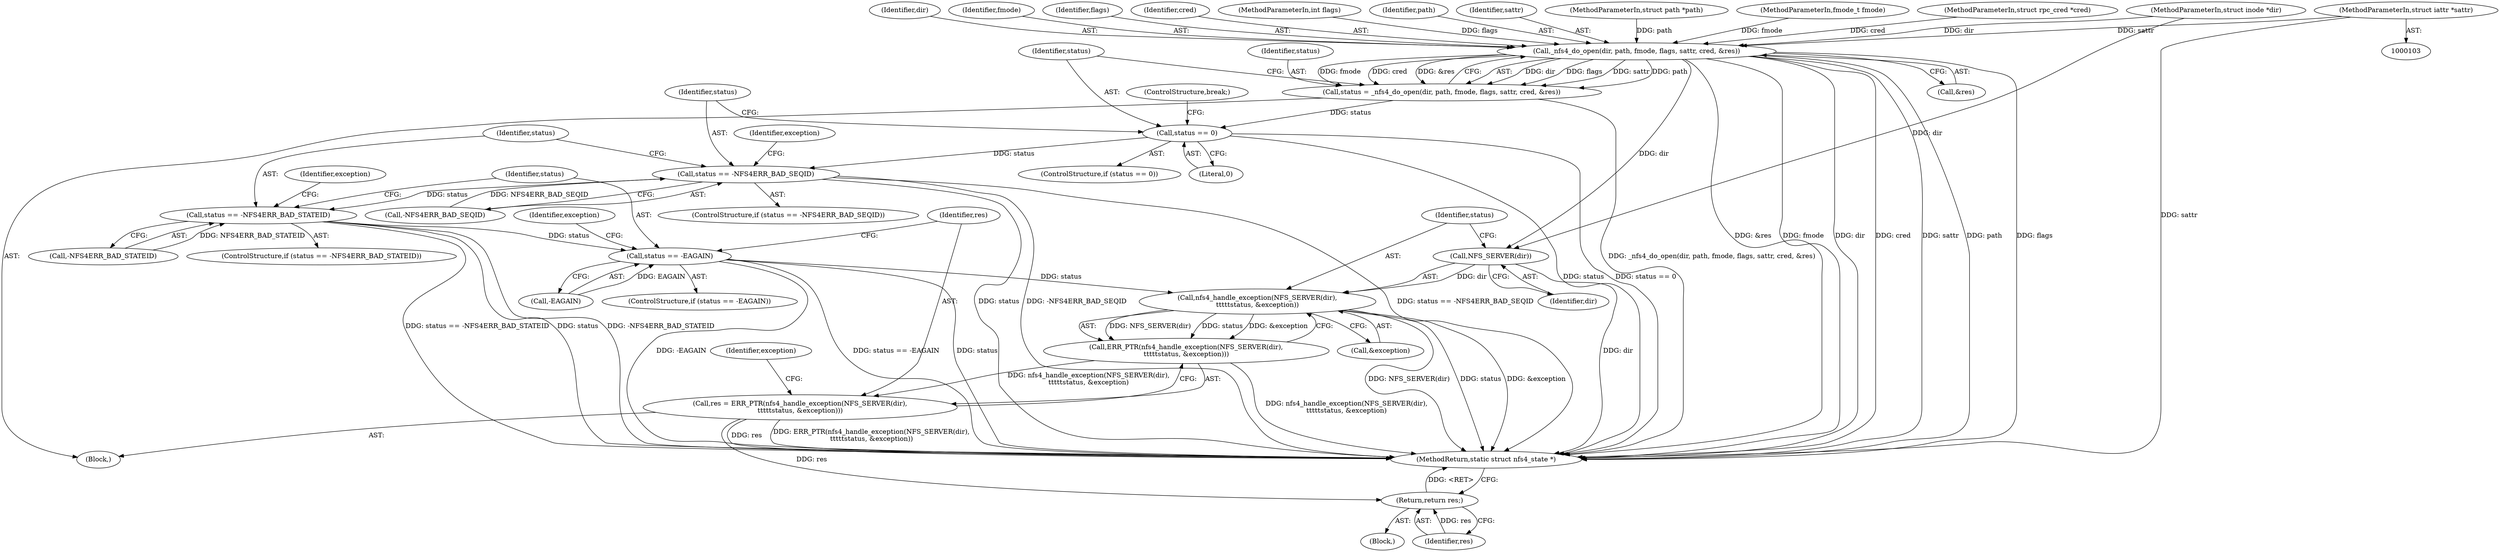digraph "0_linux_dc0b027dfadfcb8a5504f7d8052754bf8d501ab9_9@pointer" {
"1000108" [label="(MethodParameterIn,struct iattr *sattr)"];
"1000118" [label="(Call,_nfs4_do_open(dir, path, fmode, flags, sattr, cred, &res))"];
"1000116" [label="(Call,status = _nfs4_do_open(dir, path, fmode, flags, sattr, cred, &res))"];
"1000128" [label="(Call,status == 0)"];
"1000133" [label="(Call,status == -NFS4ERR_BAD_SEQID)"];
"1000145" [label="(Call,status == -NFS4ERR_BAD_STATEID)"];
"1000157" [label="(Call,status == -EAGAIN)"];
"1000171" [label="(Call,nfs4_handle_exception(NFS_SERVER(dir),\n\t\t\t\t\tstatus, &exception))"];
"1000170" [label="(Call,ERR_PTR(nfs4_handle_exception(NFS_SERVER(dir),\n\t\t\t\t\tstatus, &exception)))"];
"1000168" [label="(Call,res = ERR_PTR(nfs4_handle_exception(NFS_SERVER(dir),\n\t\t\t\t\tstatus, &exception)))"];
"1000180" [label="(Return,return res;)"];
"1000172" [label="(Call,NFS_SERVER(dir))"];
"1000104" [label="(MethodParameterIn,struct inode *dir)"];
"1000133" [label="(Call,status == -NFS4ERR_BAD_SEQID)"];
"1000140" [label="(Identifier,exception)"];
"1000125" [label="(Call,&res)"];
"1000110" [label="(Block,)"];
"1000129" [label="(Identifier,status)"];
"1000116" [label="(Call,status = _nfs4_do_open(dir, path, fmode, flags, sattr, cred, &res))"];
"1000117" [label="(Identifier,status)"];
"1000109" [label="(MethodParameterIn,struct rpc_cred *cred)"];
"1000172" [label="(Call,NFS_SERVER(dir))"];
"1000159" [label="(Call,-EAGAIN)"];
"1000181" [label="(Identifier,res)"];
"1000170" [label="(Call,ERR_PTR(nfs4_handle_exception(NFS_SERVER(dir),\n\t\t\t\t\tstatus, &exception)))"];
"1000128" [label="(Call,status == 0)"];
"1000147" [label="(Call,-NFS4ERR_BAD_STATEID)"];
"1000145" [label="(Call,status == -NFS4ERR_BAD_STATEID)"];
"1000130" [label="(Literal,0)"];
"1000127" [label="(ControlStructure,if (status == 0))"];
"1000171" [label="(Call,nfs4_handle_exception(NFS_SERVER(dir),\n\t\t\t\t\tstatus, &exception))"];
"1000169" [label="(Identifier,res)"];
"1000119" [label="(Identifier,dir)"];
"1000174" [label="(Identifier,status)"];
"1000121" [label="(Identifier,fmode)"];
"1000144" [label="(ControlStructure,if (status == -NFS4ERR_BAD_STATEID))"];
"1000122" [label="(Identifier,flags)"];
"1000152" [label="(Identifier,exception)"];
"1000168" [label="(Call,res = ERR_PTR(nfs4_handle_exception(NFS_SERVER(dir),\n\t\t\t\t\tstatus, &exception)))"];
"1000146" [label="(Identifier,status)"];
"1000135" [label="(Call,-NFS4ERR_BAD_SEQID)"];
"1000132" [label="(ControlStructure,if (status == -NFS4ERR_BAD_SEQID))"];
"1000124" [label="(Identifier,cred)"];
"1000118" [label="(Call,_nfs4_do_open(dir, path, fmode, flags, sattr, cred, &res))"];
"1000156" [label="(ControlStructure,if (status == -EAGAIN))"];
"1000164" [label="(Identifier,exception)"];
"1000175" [label="(Call,&exception)"];
"1000173" [label="(Identifier,dir)"];
"1000158" [label="(Identifier,status)"];
"1000182" [label="(MethodReturn,static struct nfs4_state *)"];
"1000131" [label="(ControlStructure,break;)"];
"1000107" [label="(MethodParameterIn,int flags)"];
"1000178" [label="(Identifier,exception)"];
"1000157" [label="(Call,status == -EAGAIN)"];
"1000108" [label="(MethodParameterIn,struct iattr *sattr)"];
"1000120" [label="(Identifier,path)"];
"1000123" [label="(Identifier,sattr)"];
"1000180" [label="(Return,return res;)"];
"1000134" [label="(Identifier,status)"];
"1000105" [label="(MethodParameterIn,struct path *path)"];
"1000106" [label="(MethodParameterIn,fmode_t fmode)"];
"1000115" [label="(Block,)"];
"1000108" -> "1000103"  [label="AST: "];
"1000108" -> "1000182"  [label="DDG: sattr"];
"1000108" -> "1000118"  [label="DDG: sattr"];
"1000118" -> "1000116"  [label="AST: "];
"1000118" -> "1000125"  [label="CFG: "];
"1000119" -> "1000118"  [label="AST: "];
"1000120" -> "1000118"  [label="AST: "];
"1000121" -> "1000118"  [label="AST: "];
"1000122" -> "1000118"  [label="AST: "];
"1000123" -> "1000118"  [label="AST: "];
"1000124" -> "1000118"  [label="AST: "];
"1000125" -> "1000118"  [label="AST: "];
"1000116" -> "1000118"  [label="CFG: "];
"1000118" -> "1000182"  [label="DDG: &res"];
"1000118" -> "1000182"  [label="DDG: fmode"];
"1000118" -> "1000182"  [label="DDG: dir"];
"1000118" -> "1000182"  [label="DDG: cred"];
"1000118" -> "1000182"  [label="DDG: sattr"];
"1000118" -> "1000182"  [label="DDG: path"];
"1000118" -> "1000182"  [label="DDG: flags"];
"1000118" -> "1000116"  [label="DDG: dir"];
"1000118" -> "1000116"  [label="DDG: flags"];
"1000118" -> "1000116"  [label="DDG: sattr"];
"1000118" -> "1000116"  [label="DDG: path"];
"1000118" -> "1000116"  [label="DDG: fmode"];
"1000118" -> "1000116"  [label="DDG: cred"];
"1000118" -> "1000116"  [label="DDG: &res"];
"1000104" -> "1000118"  [label="DDG: dir"];
"1000105" -> "1000118"  [label="DDG: path"];
"1000106" -> "1000118"  [label="DDG: fmode"];
"1000107" -> "1000118"  [label="DDG: flags"];
"1000109" -> "1000118"  [label="DDG: cred"];
"1000118" -> "1000172"  [label="DDG: dir"];
"1000116" -> "1000115"  [label="AST: "];
"1000117" -> "1000116"  [label="AST: "];
"1000129" -> "1000116"  [label="CFG: "];
"1000116" -> "1000182"  [label="DDG: _nfs4_do_open(dir, path, fmode, flags, sattr, cred, &res)"];
"1000116" -> "1000128"  [label="DDG: status"];
"1000128" -> "1000127"  [label="AST: "];
"1000128" -> "1000130"  [label="CFG: "];
"1000129" -> "1000128"  [label="AST: "];
"1000130" -> "1000128"  [label="AST: "];
"1000131" -> "1000128"  [label="CFG: "];
"1000134" -> "1000128"  [label="CFG: "];
"1000128" -> "1000182"  [label="DDG: status"];
"1000128" -> "1000182"  [label="DDG: status == 0"];
"1000128" -> "1000133"  [label="DDG: status"];
"1000133" -> "1000132"  [label="AST: "];
"1000133" -> "1000135"  [label="CFG: "];
"1000134" -> "1000133"  [label="AST: "];
"1000135" -> "1000133"  [label="AST: "];
"1000140" -> "1000133"  [label="CFG: "];
"1000146" -> "1000133"  [label="CFG: "];
"1000133" -> "1000182"  [label="DDG: status == -NFS4ERR_BAD_SEQID"];
"1000133" -> "1000182"  [label="DDG: status"];
"1000133" -> "1000182"  [label="DDG: -NFS4ERR_BAD_SEQID"];
"1000135" -> "1000133"  [label="DDG: NFS4ERR_BAD_SEQID"];
"1000133" -> "1000145"  [label="DDG: status"];
"1000145" -> "1000144"  [label="AST: "];
"1000145" -> "1000147"  [label="CFG: "];
"1000146" -> "1000145"  [label="AST: "];
"1000147" -> "1000145"  [label="AST: "];
"1000152" -> "1000145"  [label="CFG: "];
"1000158" -> "1000145"  [label="CFG: "];
"1000145" -> "1000182"  [label="DDG: status == -NFS4ERR_BAD_STATEID"];
"1000145" -> "1000182"  [label="DDG: status"];
"1000145" -> "1000182"  [label="DDG: -NFS4ERR_BAD_STATEID"];
"1000147" -> "1000145"  [label="DDG: NFS4ERR_BAD_STATEID"];
"1000145" -> "1000157"  [label="DDG: status"];
"1000157" -> "1000156"  [label="AST: "];
"1000157" -> "1000159"  [label="CFG: "];
"1000158" -> "1000157"  [label="AST: "];
"1000159" -> "1000157"  [label="AST: "];
"1000164" -> "1000157"  [label="CFG: "];
"1000169" -> "1000157"  [label="CFG: "];
"1000157" -> "1000182"  [label="DDG: -EAGAIN"];
"1000157" -> "1000182"  [label="DDG: status == -EAGAIN"];
"1000157" -> "1000182"  [label="DDG: status"];
"1000159" -> "1000157"  [label="DDG: EAGAIN"];
"1000157" -> "1000171"  [label="DDG: status"];
"1000171" -> "1000170"  [label="AST: "];
"1000171" -> "1000175"  [label="CFG: "];
"1000172" -> "1000171"  [label="AST: "];
"1000174" -> "1000171"  [label="AST: "];
"1000175" -> "1000171"  [label="AST: "];
"1000170" -> "1000171"  [label="CFG: "];
"1000171" -> "1000182"  [label="DDG: NFS_SERVER(dir)"];
"1000171" -> "1000182"  [label="DDG: status"];
"1000171" -> "1000182"  [label="DDG: &exception"];
"1000171" -> "1000170"  [label="DDG: NFS_SERVER(dir)"];
"1000171" -> "1000170"  [label="DDG: status"];
"1000171" -> "1000170"  [label="DDG: &exception"];
"1000172" -> "1000171"  [label="DDG: dir"];
"1000170" -> "1000168"  [label="AST: "];
"1000168" -> "1000170"  [label="CFG: "];
"1000170" -> "1000182"  [label="DDG: nfs4_handle_exception(NFS_SERVER(dir),\n\t\t\t\t\tstatus, &exception)"];
"1000170" -> "1000168"  [label="DDG: nfs4_handle_exception(NFS_SERVER(dir),\n\t\t\t\t\tstatus, &exception)"];
"1000168" -> "1000115"  [label="AST: "];
"1000169" -> "1000168"  [label="AST: "];
"1000178" -> "1000168"  [label="CFG: "];
"1000168" -> "1000182"  [label="DDG: res"];
"1000168" -> "1000182"  [label="DDG: ERR_PTR(nfs4_handle_exception(NFS_SERVER(dir),\n\t\t\t\t\tstatus, &exception))"];
"1000168" -> "1000180"  [label="DDG: res"];
"1000180" -> "1000110"  [label="AST: "];
"1000180" -> "1000181"  [label="CFG: "];
"1000181" -> "1000180"  [label="AST: "];
"1000182" -> "1000180"  [label="CFG: "];
"1000180" -> "1000182"  [label="DDG: <RET>"];
"1000181" -> "1000180"  [label="DDG: res"];
"1000172" -> "1000173"  [label="CFG: "];
"1000173" -> "1000172"  [label="AST: "];
"1000174" -> "1000172"  [label="CFG: "];
"1000172" -> "1000182"  [label="DDG: dir"];
"1000104" -> "1000172"  [label="DDG: dir"];
}
